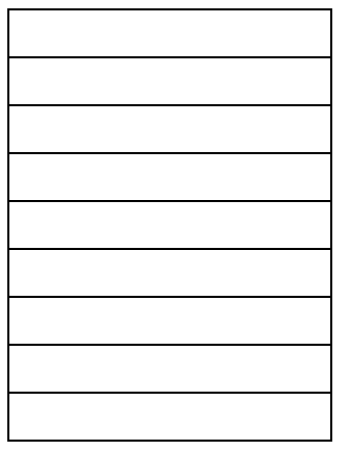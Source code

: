 graph A {
	node [shape=record,fontname="Helvetica",width=2.15];
	rankdir=LR
	stack [label="<f0>|<f1>|<f2>|<f3>|<f4>|<f5>|<f6>|<f7>|<f8>"];
}
graph B {
	node [shape=record,fontname="Helvetica",width=2.15];
	rankdir=LR
	stack [label="<f0>value of rdi|<f1>|<f2>|<f3>|<f4>|<f5>|<f6>|<f7>|<f8>"];
}
graph C {
	node [shape=record,fontname="Helvetica",width=2.15];
	rankdir=LR
	stack [label="<f0>value of rdi|<f1>return address|<f2>|<f3>|<f4>|<f5>|<f6>|<f7>|<f8>"];
}
graph D {
	node [shape=record,fontname="Helvetica",width=2.15];
	rankdir=LR
	stack [label="<f0>value of rdi|<f1>return address|<f2>result: ??|<f3>|<f4>|<f5>|<f6>|<f7>|<f8>"];
}
graph E {
	node [shape=record,fontname="Helvetica",width=2.15];
	rankdir=LR
	stack [label="<f0>value of rdi|<f1>return address|<f2>result: ??|<f3>value of rbx|<f4>|<f5>|<f6>|<f7>|<f8>"];
}
graph F {
	node [shape=record,fontname="Helvetica",width=2.15];
	rankdir=LR
	stack [label="<f0>value of rdi|<f1>return address|<f2>result: ??|<f3>value of rbx|<f4>value of rbp|<f5>|<f6>|<f7>|<f8>"];
}
graph G {
	node [shape=record,fontname="Helvetica",width=2.15];
	rankdir=LR
	stack [label="<f0>value of rdi|<f1>return address|<f2>result: 3|<f3>value of rbx|<f4>value of rbp|<f5>|<f6>|<f7>|<f8>"];
}
graph H {
	node [shape=record,fontname="Helvetica",width=2.15];
	rankdir=LR
	stack [label="<f0>value of rdi|<f1>return address|<f2>result: 126|<f3>value of rbx|<f4>value of rbp|<f5>|<f6>|<f7>|<f8>"];
}